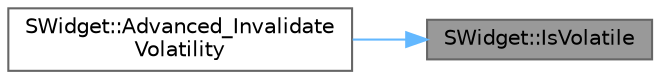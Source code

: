 digraph "SWidget::IsVolatile"
{
 // INTERACTIVE_SVG=YES
 // LATEX_PDF_SIZE
  bgcolor="transparent";
  edge [fontname=Helvetica,fontsize=10,labelfontname=Helvetica,labelfontsize=10];
  node [fontname=Helvetica,fontsize=10,shape=box,height=0.2,width=0.4];
  rankdir="RL";
  Node1 [id="Node000001",label="SWidget::IsVolatile",height=0.2,width=0.4,color="gray40", fillcolor="grey60", style="filled", fontcolor="black",tooltip="Whether or not a widget is volatile and will update every frame without being invalidated."];
  Node1 -> Node2 [id="edge1_Node000001_Node000002",dir="back",color="steelblue1",style="solid",tooltip=" "];
  Node2 [id="Node000002",label="SWidget::Advanced_Invalidate\lVolatility",height=0.2,width=0.4,color="grey40", fillcolor="white", style="filled",URL="$dd/de2/classSWidget.html#a0cdcc6c7bfb1363d3478ea174591668f",tooltip="Recalculates and caches volatility and returns 'true' if the volatility changed."];
}
